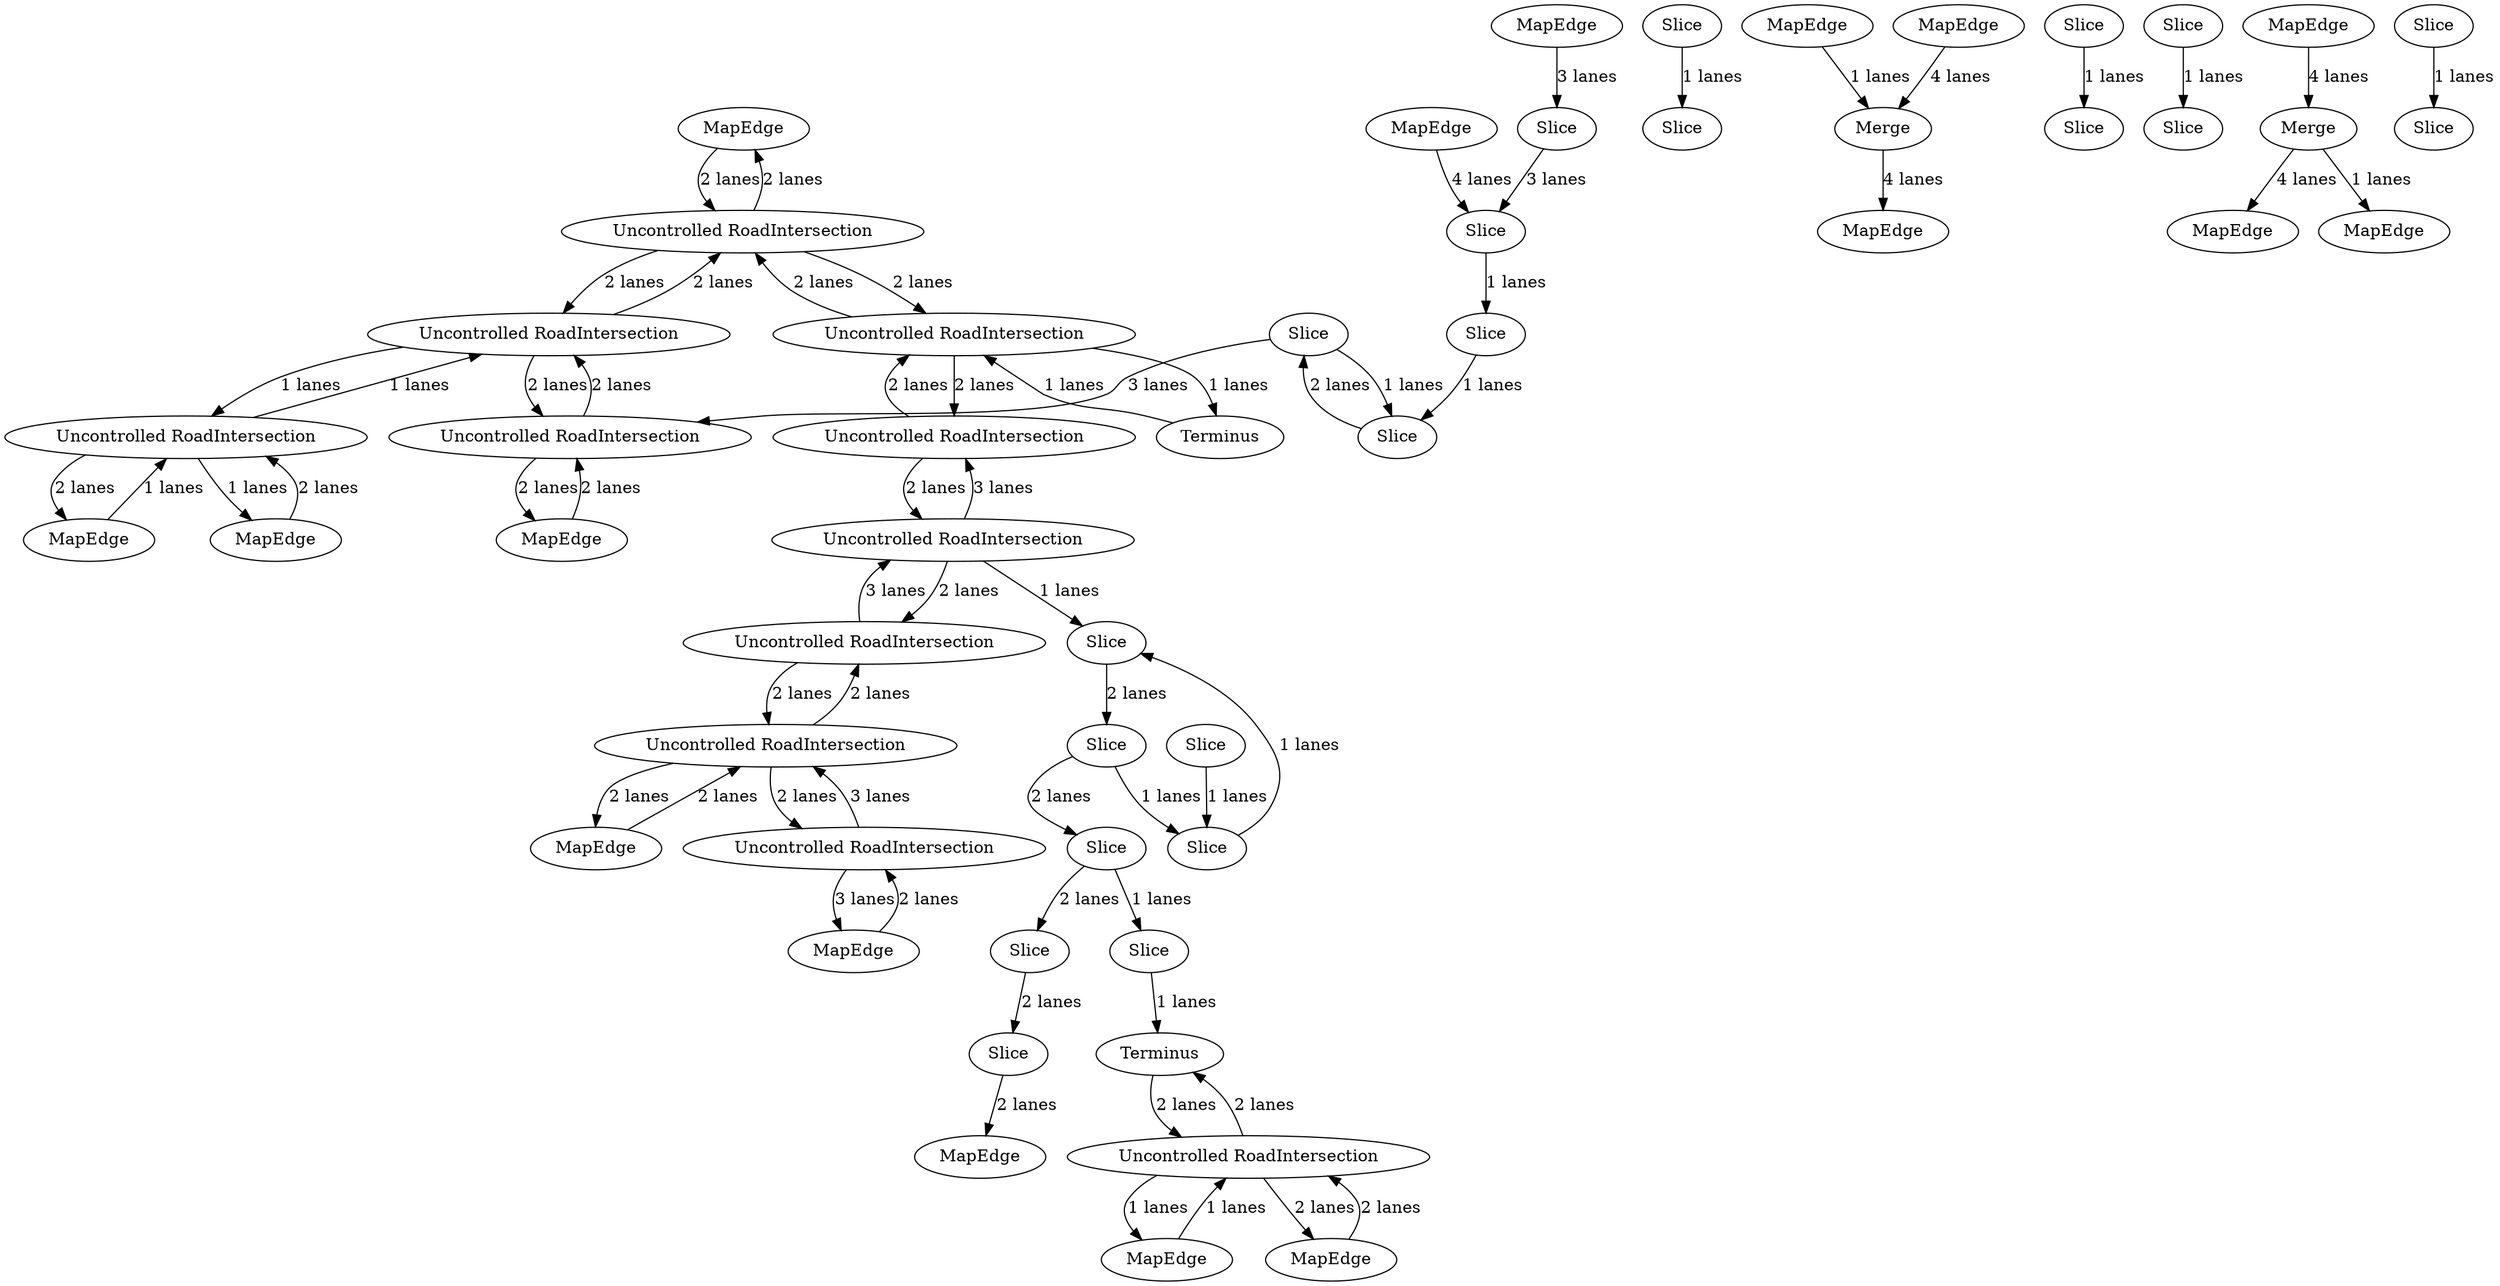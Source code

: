 digraph {
    0 [ label = "MapEdge" ]
    1 [ label = "MapEdge" ]
    2 [ label = "MapEdge" ]
    3 [ label = "MapEdge" ]
    4 [ label = "Slice" ]
    5 [ label = "Uncontrolled RoadIntersection" ]
    6 [ label = "Slice" ]
    7 [ label = "MapEdge" ]
    8 [ label = "MapEdge" ]
    9 [ label = "MapEdge" ]
    10 [ label = "Slice" ]
    11 [ label = "Slice" ]
    12 [ label = "MapEdge" ]
    13 [ label = "Slice" ]
    14 [ label = "Merge" ]
    15 [ label = "Uncontrolled RoadIntersection" ]
    16 [ label = "Uncontrolled RoadIntersection" ]
    17 [ label = "MapEdge" ]
    18 [ label = "MapEdge" ]
    19 [ label = "Slice" ]
    20 [ label = "Slice" ]
    21 [ label = "Slice" ]
    22 [ label = "MapEdge" ]
    23 [ label = "Slice" ]
    24 [ label = "Merge" ]
    25 [ label = "Slice" ]
    26 [ label = "MapEdge" ]
    27 [ label = "MapEdge" ]
    28 [ label = "MapEdge" ]
    29 [ label = "MapEdge" ]
    30 [ label = "Uncontrolled RoadIntersection" ]
    31 [ label = "Uncontrolled RoadIntersection" ]
    32 [ label = "Uncontrolled RoadIntersection" ]
    33 [ label = "Terminus" ]
    34 [ label = "Slice" ]
    35 [ label = "Uncontrolled RoadIntersection" ]
    36 [ label = "MapEdge" ]
    37 [ label = "Slice" ]
    38 [ label = "Slice" ]
    39 [ label = "Slice" ]
    40 [ label = "Uncontrolled RoadIntersection" ]
    41 [ label = "Terminus" ]
    42 [ label = "Uncontrolled RoadIntersection" ]
    43 [ label = "Slice" ]
    44 [ label = "Slice" ]
    45 [ label = "Slice" ]
    46 [ label = "Slice" ]
    47 [ label = "Uncontrolled RoadIntersection" ]
    48 [ label = "Slice" ]
    49 [ label = "Slice" ]
    50 [ label = "Uncontrolled RoadIntersection" ]
    51 [ label = "Slice" ]
    52 [ label = "MapEdge" ]
    24 -> 29 [ label = "1 lanes" ]
    14 -> 7 [ label = "4 lanes" ]
    39 -> 51 [ label = "2 lanes" ]
    51 -> 39 [ label = "1 lanes" ]
    22 -> 24 [ label = "4 lanes" ]
    20 -> 38 [ label = "1 lanes" ]
    16 -> 17 [ label = "3 lanes" ]
    17 -> 16 [ label = "2 lanes" ]
    28 -> 19 [ label = "3 lanes" ]
    24 -> 26 [ label = "4 lanes" ]
    27 -> 30 [ label = "1 lanes" ]
    30 -> 27 [ label = "1 lanes" ]
    51 -> 35 [ label = "3 lanes" ]
    31 -> 32 [ label = "2 lanes" ]
    32 -> 31 [ label = "2 lanes" ]
    32 -> 35 [ label = "2 lanes" ]
    35 -> 32 [ label = "2 lanes" ]
    35 -> 36 [ label = "2 lanes" ]
    36 -> 35 [ label = "2 lanes" ]
    40 -> 41 [ label = "1 lanes" ]
    41 -> 40 [ label = "1 lanes" ]
    5 -> 32 [ label = "1 lanes" ]
    32 -> 5 [ label = "1 lanes" ]
    25 -> 10 [ label = "2 lanes" ]
    5 -> 2 [ label = "2 lanes" ]
    2 -> 5 [ label = "1 lanes" ]
    37 -> 33 [ label = "1 lanes" ]
    42 -> 47 [ label = "3 lanes" ]
    47 -> 42 [ label = "2 lanes" ]
    47 -> 50 [ label = "3 lanes" ]
    50 -> 47 [ label = "2 lanes" ]
    38 -> 39 [ label = "1 lanes" ]
    19 -> 20 [ label = "3 lanes" ]
    10 -> 1 [ label = "2 lanes" ]
    9 -> 14 [ label = "1 lanes" ]
    8 -> 5 [ label = "2 lanes" ]
    5 -> 8 [ label = "1 lanes" ]
    34 -> 37 [ label = "1 lanes" ]
    30 -> 52 [ label = "2 lanes" ]
    52 -> 30 [ label = "2 lanes" ]
    0 -> 31 [ label = "2 lanes" ]
    31 -> 0 [ label = "2 lanes" ]
    31 -> 40 [ label = "2 lanes" ]
    40 -> 31 [ label = "2 lanes" ]
    40 -> 50 [ label = "2 lanes" ]
    50 -> 40 [ label = "2 lanes" ]
    34 -> 25 [ label = "2 lanes" ]
    43 -> 34 [ label = "2 lanes" ]
    49 -> 43 [ label = "2 lanes" ]
    44 -> 49 [ label = "1 lanes" ]
    48 -> 44 [ label = "1 lanes" ]
    43 -> 44 [ label = "1 lanes" ]
    3 -> 15 [ label = "2 lanes" ]
    15 -> 3 [ label = "2 lanes" ]
    18 -> 20 [ label = "4 lanes" ]
    15 -> 42 [ label = "2 lanes" ]
    42 -> 15 [ label = "2 lanes" ]
    15 -> 16 [ label = "2 lanes" ]
    16 -> 15 [ label = "3 lanes" ]
    23 -> 21 [ label = "1 lanes" ]
    13 -> 11 [ label = "1 lanes" ]
    6 -> 4 [ label = "1 lanes" ]
    12 -> 14 [ label = "4 lanes" ]
    45 -> 46 [ label = "1 lanes" ]
    30 -> 33 [ label = "2 lanes" ]
    33 -> 30 [ label = "2 lanes" ]
    47 -> 49 [ label = "1 lanes" ]
}
